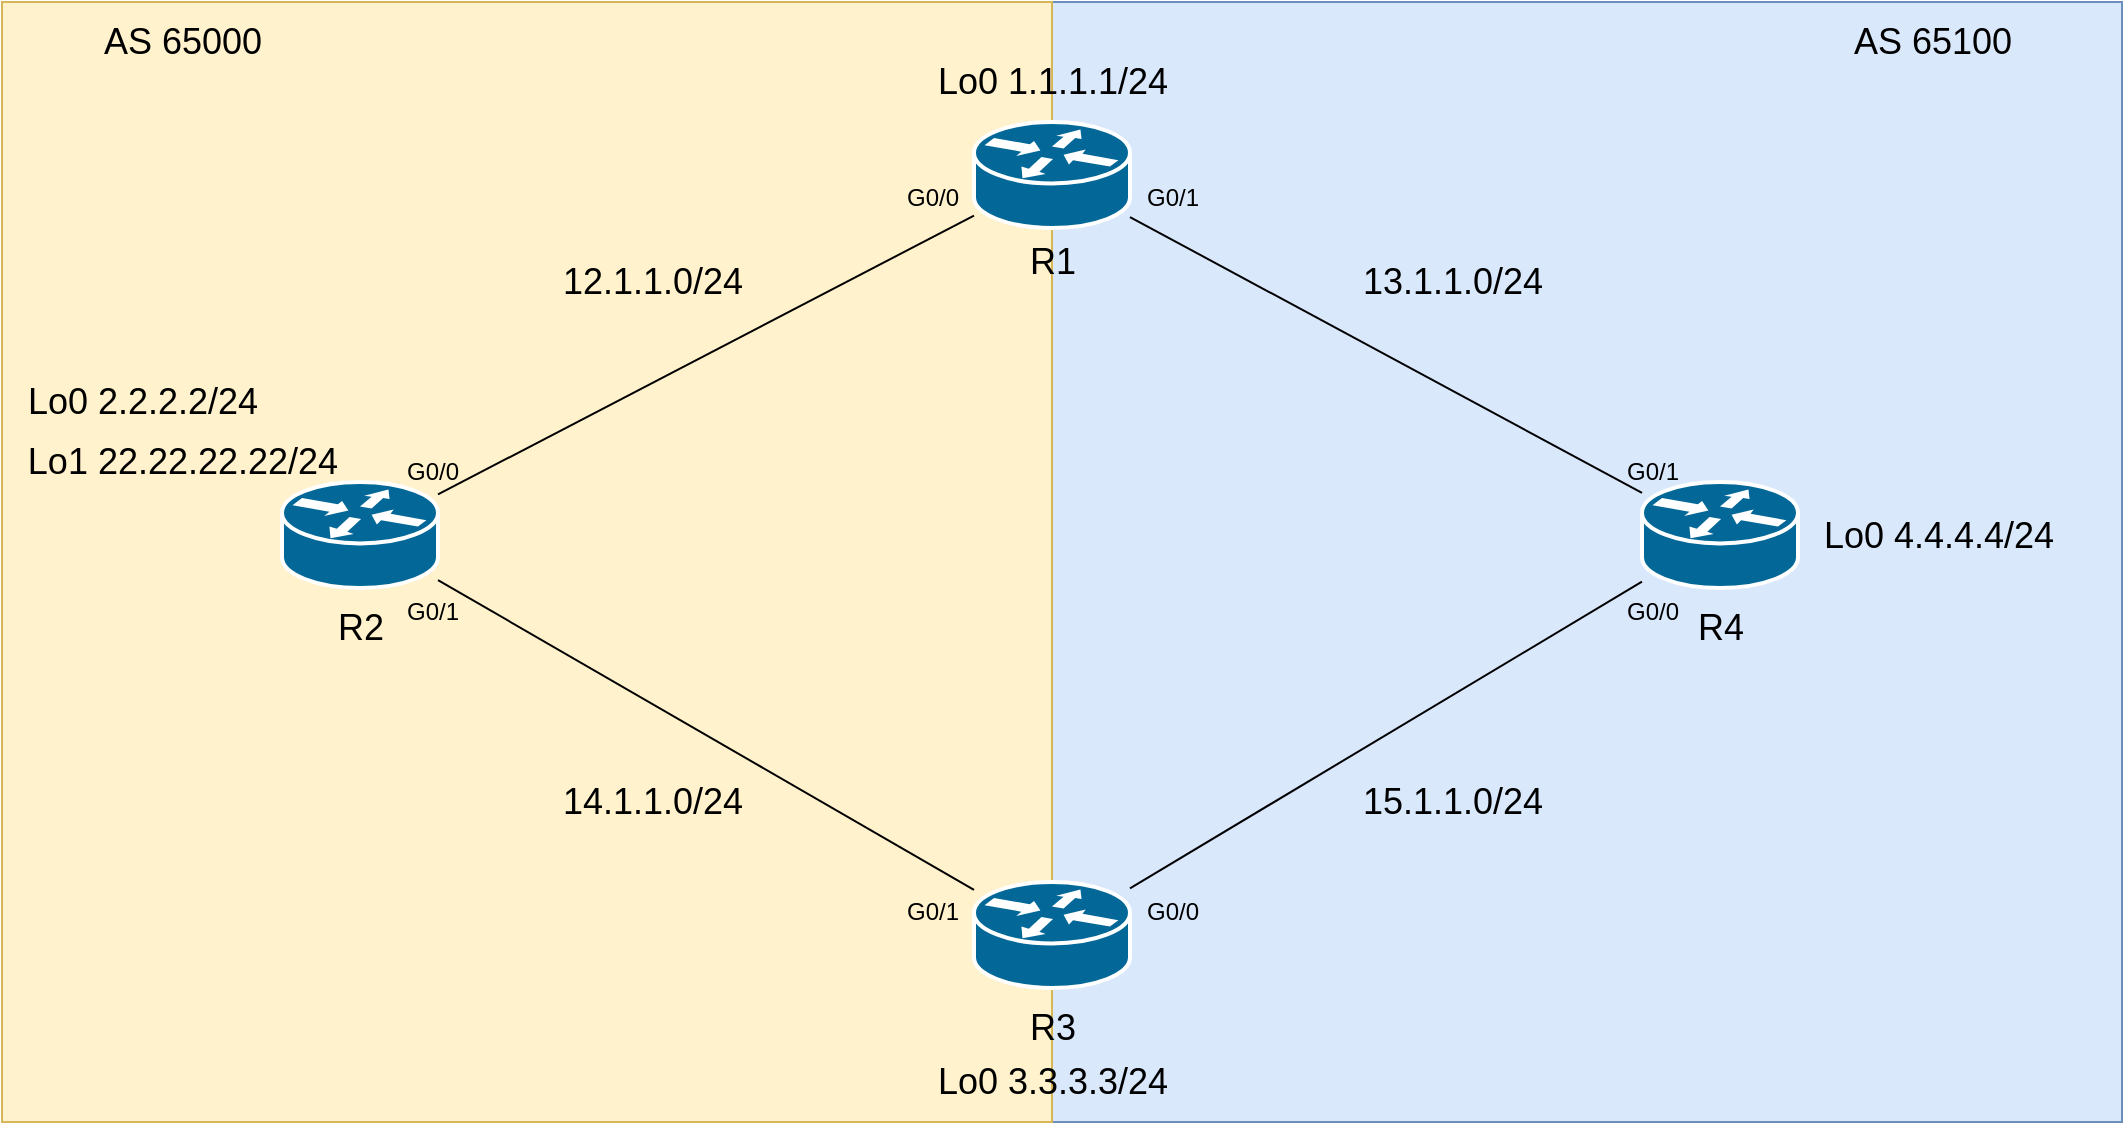 <mxfile version="21.6.8" type="device">
  <diagram name="Page-1" id="dswinbmoZJCe-oQBwmsy">
    <mxGraphModel dx="2268" dy="820" grid="1" gridSize="10" guides="1" tooltips="1" connect="1" arrows="1" fold="1" page="1" pageScale="1" pageWidth="850" pageHeight="1100" math="0" shadow="0">
      <root>
        <mxCell id="0" />
        <mxCell id="1" parent="0" />
        <mxCell id="jb-HWlL2S7ioLMERJZPH-18" value="" style="rounded=0;whiteSpace=wrap;html=1;fillColor=#dae8fc;strokeColor=#6c8ebf;" vertex="1" parent="1">
          <mxGeometry x="425" y="130" width="535" height="560" as="geometry" />
        </mxCell>
        <mxCell id="jb-HWlL2S7ioLMERJZPH-17" value="" style="rounded=0;whiteSpace=wrap;html=1;fillColor=#fff2cc;strokeColor=#d6b656;" vertex="1" parent="1">
          <mxGeometry x="-100" y="130" width="525" height="560" as="geometry" />
        </mxCell>
        <mxCell id="jb-HWlL2S7ioLMERJZPH-1" value="" style="shape=mxgraph.cisco.routers.router;sketch=0;html=1;pointerEvents=1;dashed=0;fillColor=#036897;strokeColor=#ffffff;strokeWidth=2;verticalLabelPosition=bottom;verticalAlign=top;align=center;outlineConnect=0;" vertex="1" parent="1">
          <mxGeometry x="386" y="570" width="78" height="53" as="geometry" />
        </mxCell>
        <mxCell id="jb-HWlL2S7ioLMERJZPH-2" value="" style="shape=mxgraph.cisco.routers.router;sketch=0;html=1;pointerEvents=1;dashed=0;fillColor=#036897;strokeColor=#ffffff;strokeWidth=2;verticalLabelPosition=bottom;verticalAlign=top;align=center;outlineConnect=0;" vertex="1" parent="1">
          <mxGeometry x="386" y="190" width="78" height="53" as="geometry" />
        </mxCell>
        <mxCell id="jb-HWlL2S7ioLMERJZPH-3" value="" style="shape=mxgraph.cisco.routers.router;sketch=0;html=1;pointerEvents=1;dashed=0;fillColor=#036897;strokeColor=#ffffff;strokeWidth=2;verticalLabelPosition=bottom;verticalAlign=top;align=center;outlineConnect=0;" vertex="1" parent="1">
          <mxGeometry x="720" y="370" width="78" height="53" as="geometry" />
        </mxCell>
        <mxCell id="jb-HWlL2S7ioLMERJZPH-4" value="" style="shape=mxgraph.cisco.routers.router;sketch=0;html=1;pointerEvents=1;dashed=0;fillColor=#036897;strokeColor=#ffffff;strokeWidth=2;verticalLabelPosition=bottom;verticalAlign=top;align=center;outlineConnect=0;" vertex="1" parent="1">
          <mxGeometry x="40" y="370" width="78" height="53" as="geometry" />
        </mxCell>
        <mxCell id="jb-HWlL2S7ioLMERJZPH-5" value="" style="endArrow=none;html=1;rounded=0;" edge="1" parent="1" source="jb-HWlL2S7ioLMERJZPH-4" target="jb-HWlL2S7ioLMERJZPH-2">
          <mxGeometry width="50" height="50" relative="1" as="geometry">
            <mxPoint x="400" y="450" as="sourcePoint" />
            <mxPoint x="450" y="400" as="targetPoint" />
          </mxGeometry>
        </mxCell>
        <mxCell id="jb-HWlL2S7ioLMERJZPH-6" value="" style="endArrow=none;html=1;rounded=0;" edge="1" parent="1" source="jb-HWlL2S7ioLMERJZPH-4" target="jb-HWlL2S7ioLMERJZPH-1">
          <mxGeometry width="50" height="50" relative="1" as="geometry">
            <mxPoint x="400" y="450" as="sourcePoint" />
            <mxPoint x="450" y="400" as="targetPoint" />
          </mxGeometry>
        </mxCell>
        <mxCell id="jb-HWlL2S7ioLMERJZPH-7" value="" style="endArrow=none;html=1;rounded=0;" edge="1" parent="1" source="jb-HWlL2S7ioLMERJZPH-3" target="jb-HWlL2S7ioLMERJZPH-2">
          <mxGeometry width="50" height="50" relative="1" as="geometry">
            <mxPoint x="400" y="450" as="sourcePoint" />
            <mxPoint x="450" y="400" as="targetPoint" />
          </mxGeometry>
        </mxCell>
        <mxCell id="jb-HWlL2S7ioLMERJZPH-8" value="" style="endArrow=none;html=1;rounded=0;" edge="1" parent="1" source="jb-HWlL2S7ioLMERJZPH-3" target="jb-HWlL2S7ioLMERJZPH-1">
          <mxGeometry width="50" height="50" relative="1" as="geometry">
            <mxPoint x="726" y="403" as="sourcePoint" />
            <mxPoint x="474" y="250" as="targetPoint" />
          </mxGeometry>
        </mxCell>
        <mxCell id="jb-HWlL2S7ioLMERJZPH-9" value="&lt;font style=&quot;font-size: 18px;&quot;&gt;12.1.1.0/24&lt;/font&gt;" style="text;html=1;align=center;verticalAlign=middle;resizable=0;points=[];autosize=1;strokeColor=none;fillColor=none;" vertex="1" parent="1">
          <mxGeometry x="170" y="250" width="110" height="40" as="geometry" />
        </mxCell>
        <mxCell id="jb-HWlL2S7ioLMERJZPH-10" value="&lt;font style=&quot;font-size: 18px;&quot;&gt;13.1.1.0/24&lt;/font&gt;" style="text;html=1;align=center;verticalAlign=middle;resizable=0;points=[];autosize=1;strokeColor=none;fillColor=none;" vertex="1" parent="1">
          <mxGeometry x="570" y="250" width="110" height="40" as="geometry" />
        </mxCell>
        <mxCell id="jb-HWlL2S7ioLMERJZPH-11" value="&lt;font style=&quot;font-size: 18px;&quot;&gt;15.1.1.0/24&lt;/font&gt;" style="text;html=1;align=center;verticalAlign=middle;resizable=0;points=[];autosize=1;strokeColor=none;fillColor=none;" vertex="1" parent="1">
          <mxGeometry x="570" y="510" width="110" height="40" as="geometry" />
        </mxCell>
        <mxCell id="jb-HWlL2S7ioLMERJZPH-12" value="&lt;font style=&quot;font-size: 18px;&quot;&gt;14.1.1.0/24&lt;/font&gt;" style="text;html=1;align=center;verticalAlign=middle;resizable=0;points=[];autosize=1;strokeColor=none;fillColor=none;" vertex="1" parent="1">
          <mxGeometry x="170" y="510" width="110" height="40" as="geometry" />
        </mxCell>
        <mxCell id="jb-HWlL2S7ioLMERJZPH-13" value="&lt;font style=&quot;font-size: 18px;&quot;&gt;R1&lt;/font&gt;" style="text;html=1;align=center;verticalAlign=middle;resizable=0;points=[];autosize=1;strokeColor=none;fillColor=none;" vertex="1" parent="1">
          <mxGeometry x="400" y="240" width="50" height="40" as="geometry" />
        </mxCell>
        <mxCell id="jb-HWlL2S7ioLMERJZPH-14" value="&lt;font style=&quot;font-size: 18px;&quot;&gt;R3&lt;/font&gt;" style="text;html=1;align=center;verticalAlign=middle;resizable=0;points=[];autosize=1;strokeColor=none;fillColor=none;" vertex="1" parent="1">
          <mxGeometry x="400" y="623" width="50" height="40" as="geometry" />
        </mxCell>
        <mxCell id="jb-HWlL2S7ioLMERJZPH-15" value="&lt;font style=&quot;font-size: 18px;&quot;&gt;R2&lt;/font&gt;" style="text;html=1;align=center;verticalAlign=middle;resizable=0;points=[];autosize=1;strokeColor=none;fillColor=none;" vertex="1" parent="1">
          <mxGeometry x="54" y="423" width="50" height="40" as="geometry" />
        </mxCell>
        <mxCell id="jb-HWlL2S7ioLMERJZPH-16" value="&lt;font style=&quot;font-size: 18px;&quot;&gt;R4&lt;/font&gt;" style="text;html=1;align=center;verticalAlign=middle;resizable=0;points=[];autosize=1;strokeColor=none;fillColor=none;" vertex="1" parent="1">
          <mxGeometry x="734" y="423" width="50" height="40" as="geometry" />
        </mxCell>
        <mxCell id="jb-HWlL2S7ioLMERJZPH-19" value="&lt;font style=&quot;font-size: 18px;&quot;&gt;AS 65000&lt;/font&gt;" style="text;html=1;align=center;verticalAlign=middle;resizable=0;points=[];autosize=1;strokeColor=none;fillColor=none;" vertex="1" parent="1">
          <mxGeometry x="-60" y="130" width="100" height="40" as="geometry" />
        </mxCell>
        <mxCell id="jb-HWlL2S7ioLMERJZPH-20" value="&lt;font style=&quot;font-size: 18px;&quot;&gt;AS 65100&lt;/font&gt;" style="text;html=1;align=center;verticalAlign=middle;resizable=0;points=[];autosize=1;strokeColor=none;fillColor=none;" vertex="1" parent="1">
          <mxGeometry x="815" y="130" width="100" height="40" as="geometry" />
        </mxCell>
        <mxCell id="jb-HWlL2S7ioLMERJZPH-21" value="G0/0" style="text;html=1;align=center;verticalAlign=middle;resizable=0;points=[];autosize=1;strokeColor=none;fillColor=none;" vertex="1" parent="1">
          <mxGeometry x="340" y="213" width="50" height="30" as="geometry" />
        </mxCell>
        <mxCell id="jb-HWlL2S7ioLMERJZPH-22" value="G0/1" style="text;html=1;align=center;verticalAlign=middle;resizable=0;points=[];autosize=1;strokeColor=none;fillColor=none;" vertex="1" parent="1">
          <mxGeometry x="460" y="213" width="50" height="30" as="geometry" />
        </mxCell>
        <mxCell id="jb-HWlL2S7ioLMERJZPH-23" value="G0/0" style="text;html=1;align=center;verticalAlign=middle;resizable=0;points=[];autosize=1;strokeColor=none;fillColor=none;" vertex="1" parent="1">
          <mxGeometry x="90" y="350" width="50" height="30" as="geometry" />
        </mxCell>
        <mxCell id="jb-HWlL2S7ioLMERJZPH-24" value="G0/1" style="text;html=1;align=center;verticalAlign=middle;resizable=0;points=[];autosize=1;strokeColor=none;fillColor=none;" vertex="1" parent="1">
          <mxGeometry x="90" y="420" width="50" height="30" as="geometry" />
        </mxCell>
        <mxCell id="jb-HWlL2S7ioLMERJZPH-25" value="G0/1" style="text;html=1;align=center;verticalAlign=middle;resizable=0;points=[];autosize=1;strokeColor=none;fillColor=none;" vertex="1" parent="1">
          <mxGeometry x="340" y="570" width="50" height="30" as="geometry" />
        </mxCell>
        <mxCell id="jb-HWlL2S7ioLMERJZPH-26" value="G0/0" style="text;html=1;align=center;verticalAlign=middle;resizable=0;points=[];autosize=1;strokeColor=none;fillColor=none;" vertex="1" parent="1">
          <mxGeometry x="460" y="570" width="50" height="30" as="geometry" />
        </mxCell>
        <mxCell id="jb-HWlL2S7ioLMERJZPH-27" value="G0/1" style="text;html=1;align=center;verticalAlign=middle;resizable=0;points=[];autosize=1;strokeColor=none;fillColor=none;" vertex="1" parent="1">
          <mxGeometry x="700" y="350" width="50" height="30" as="geometry" />
        </mxCell>
        <mxCell id="jb-HWlL2S7ioLMERJZPH-29" value="G0/0" style="text;html=1;align=center;verticalAlign=middle;resizable=0;points=[];autosize=1;strokeColor=none;fillColor=none;" vertex="1" parent="1">
          <mxGeometry x="700" y="420" width="50" height="30" as="geometry" />
        </mxCell>
        <mxCell id="jb-HWlL2S7ioLMERJZPH-30" value="&lt;font style=&quot;font-size: 18px;&quot;&gt;Lo0 2.2.2.2/24&lt;/font&gt;" style="text;html=1;align=center;verticalAlign=middle;resizable=0;points=[];autosize=1;strokeColor=none;fillColor=none;" vertex="1" parent="1">
          <mxGeometry x="-100" y="310" width="140" height="40" as="geometry" />
        </mxCell>
        <mxCell id="jb-HWlL2S7ioLMERJZPH-31" value="&lt;font style=&quot;font-size: 18px;&quot;&gt;Lo0 1.1.1.1/24&lt;/font&gt;" style="text;html=1;align=center;verticalAlign=middle;resizable=0;points=[];autosize=1;strokeColor=none;fillColor=none;" vertex="1" parent="1">
          <mxGeometry x="355" y="150" width="140" height="40" as="geometry" />
        </mxCell>
        <mxCell id="jb-HWlL2S7ioLMERJZPH-32" value="&lt;font style=&quot;font-size: 18px;&quot;&gt;Lo0 3.3.3.3/24&lt;/font&gt;" style="text;html=1;align=center;verticalAlign=middle;resizable=0;points=[];autosize=1;strokeColor=none;fillColor=none;" vertex="1" parent="1">
          <mxGeometry x="355" y="650" width="140" height="40" as="geometry" />
        </mxCell>
        <mxCell id="jb-HWlL2S7ioLMERJZPH-33" value="&lt;font style=&quot;font-size: 18px;&quot;&gt;Lo0 4.4.4.4/24&lt;/font&gt;" style="text;html=1;align=center;verticalAlign=middle;resizable=0;points=[];autosize=1;strokeColor=none;fillColor=none;" vertex="1" parent="1">
          <mxGeometry x="798" y="376.5" width="140" height="40" as="geometry" />
        </mxCell>
        <mxCell id="jb-HWlL2S7ioLMERJZPH-34" value="&lt;font style=&quot;font-size: 18px;&quot;&gt;Lo1 22.22.22.22/24&lt;/font&gt;" style="text;html=1;align=center;verticalAlign=middle;resizable=0;points=[];autosize=1;strokeColor=none;fillColor=none;" vertex="1" parent="1">
          <mxGeometry x="-100" y="340" width="180" height="40" as="geometry" />
        </mxCell>
      </root>
    </mxGraphModel>
  </diagram>
</mxfile>
